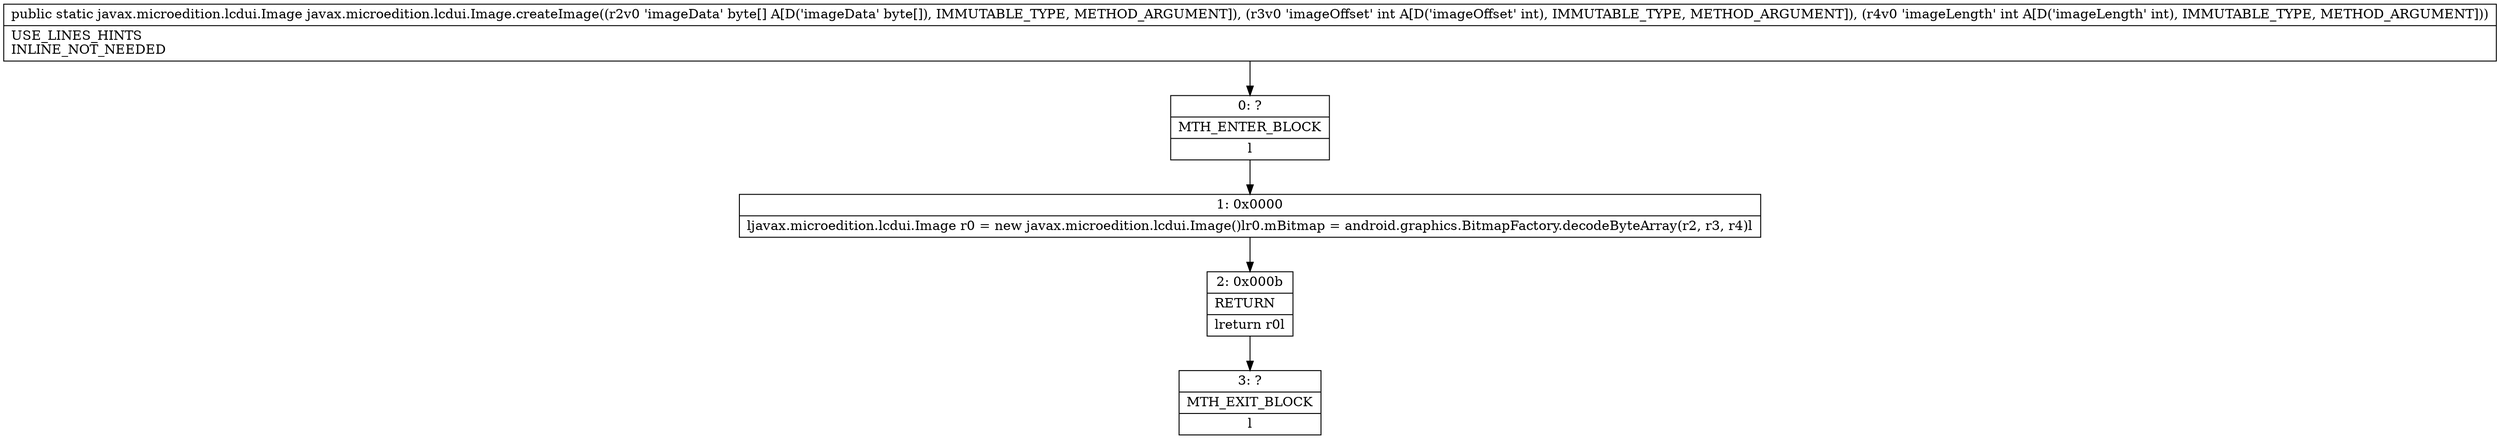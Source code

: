 digraph "CFG forjavax.microedition.lcdui.Image.createImage([BII)Ljavax\/microedition\/lcdui\/Image;" {
Node_0 [shape=record,label="{0\:\ ?|MTH_ENTER_BLOCK\l|l}"];
Node_1 [shape=record,label="{1\:\ 0x0000|ljavax.microedition.lcdui.Image r0 = new javax.microedition.lcdui.Image()lr0.mBitmap = android.graphics.BitmapFactory.decodeByteArray(r2, r3, r4)l}"];
Node_2 [shape=record,label="{2\:\ 0x000b|RETURN\l|lreturn r0l}"];
Node_3 [shape=record,label="{3\:\ ?|MTH_EXIT_BLOCK\l|l}"];
MethodNode[shape=record,label="{public static javax.microedition.lcdui.Image javax.microedition.lcdui.Image.createImage((r2v0 'imageData' byte[] A[D('imageData' byte[]), IMMUTABLE_TYPE, METHOD_ARGUMENT]), (r3v0 'imageOffset' int A[D('imageOffset' int), IMMUTABLE_TYPE, METHOD_ARGUMENT]), (r4v0 'imageLength' int A[D('imageLength' int), IMMUTABLE_TYPE, METHOD_ARGUMENT]))  | USE_LINES_HINTS\lINLINE_NOT_NEEDED\l}"];
MethodNode -> Node_0;
Node_0 -> Node_1;
Node_1 -> Node_2;
Node_2 -> Node_3;
}

